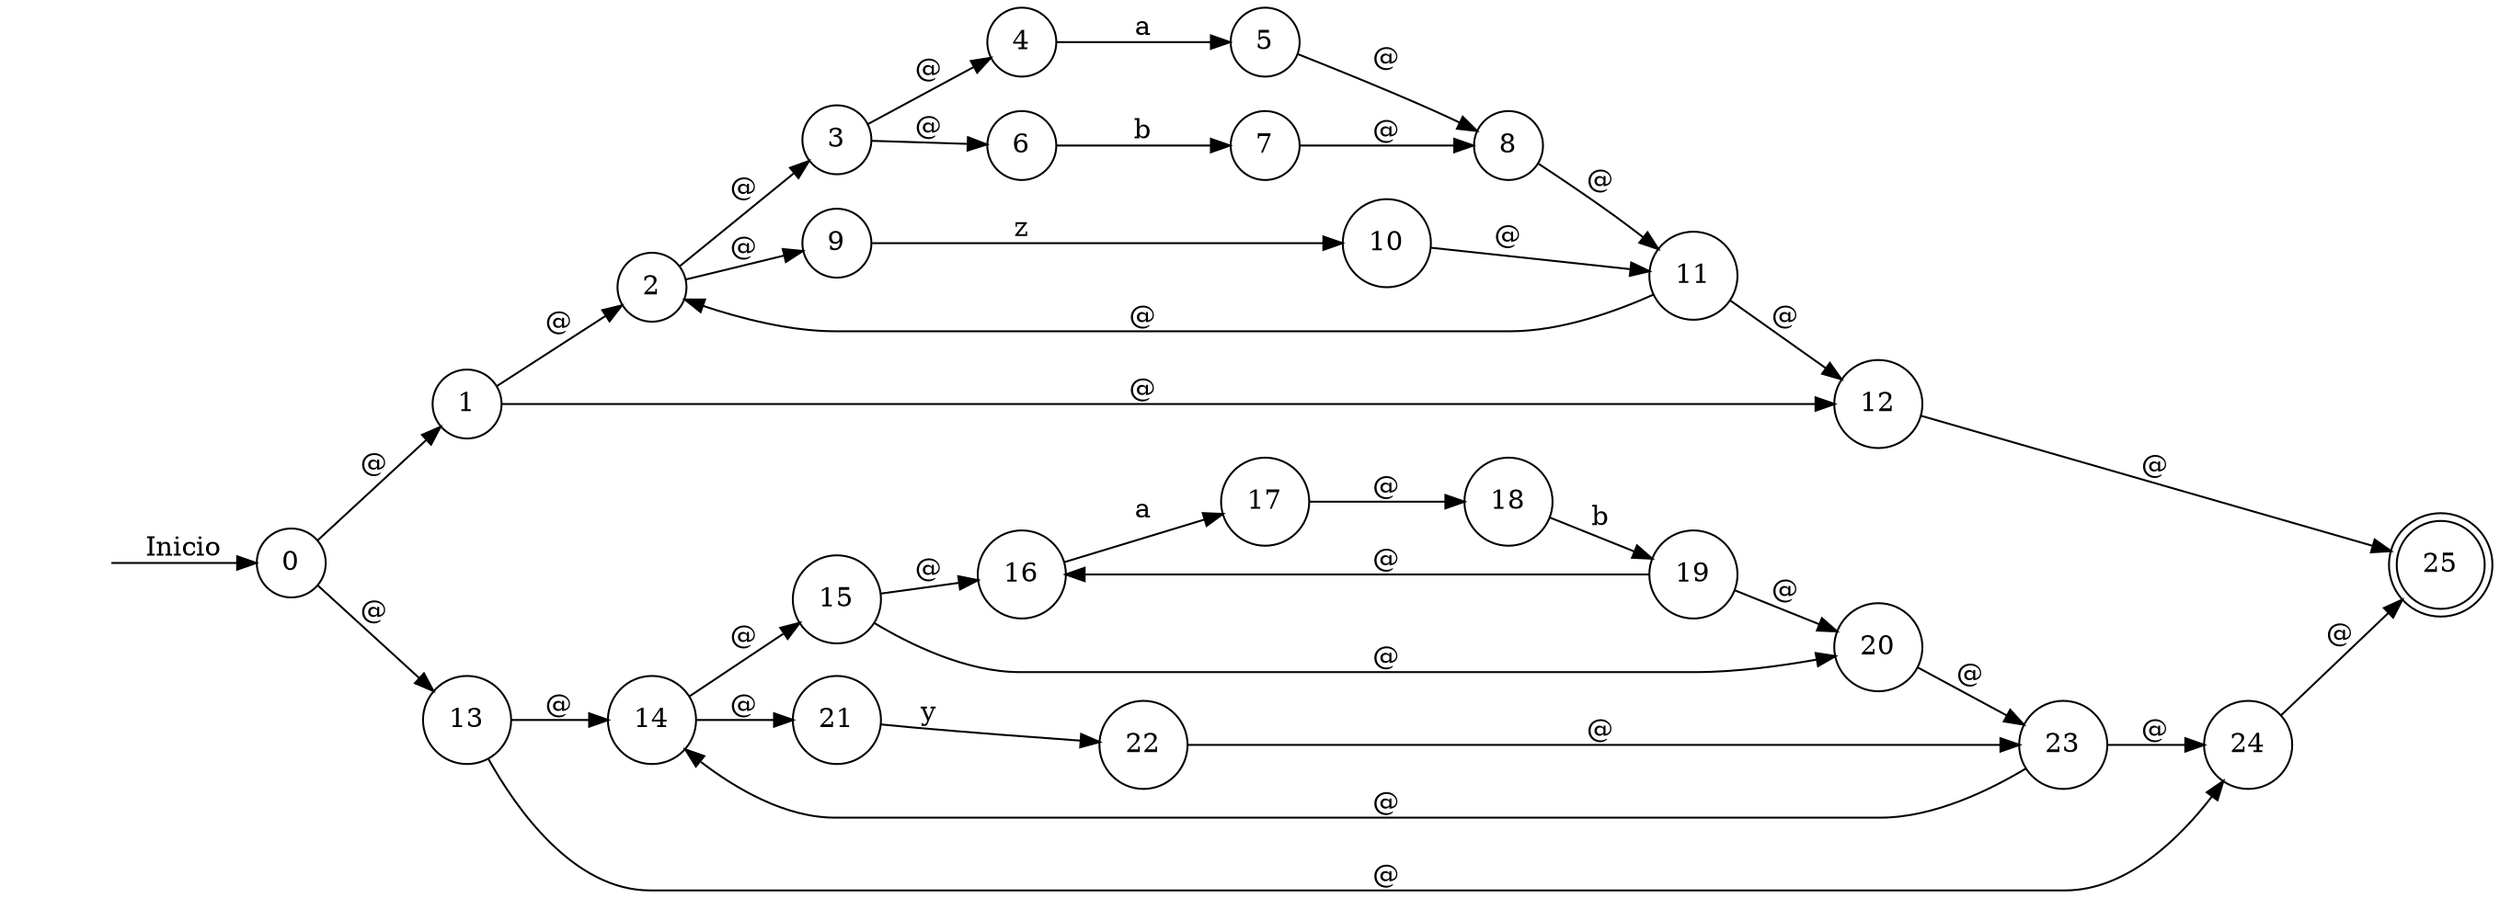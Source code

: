 digraph GraficaAFN {
rankdir=LR;
{
node [style = invisible]
INI
}
INI -> 0[label="Inicio"]

0 [ shape="circle"]
1 [ shape="circle"]
2 [ shape="circle"]
3 [ shape="circle"]
4 [ shape="circle"]
5 [ shape="circle"]
6 [ shape="circle"]
7 [ shape="circle"]
8 [ shape="circle"]
9 [ shape="circle"]
10 [ shape="circle"]
11 [ shape="circle"]
12 [ shape="circle"]
13 [ shape="circle"]
14 [ shape="circle"]
15 [ shape="circle"]
16 [ shape="circle"]
17 [ shape="circle"]
18 [ shape="circle"]
19 [ shape="circle"]
20 [ shape="circle"]
21 [ shape="circle"]
22 [ shape="circle"]
23 [ shape="circle"]
24 [ shape="circle"]
25 [ shape="doublecircle"]
25[fillcolor="#1D22E8"];
0->1[label="@"]
0->13[label="@"]
1->2[label="@"]
1->12[label="@"]
2->3[label="@"]
2->9[label="@"]
3->4[label="@"]
3->6[label="@"]
4->5[label="a"]
5->8[label="@"]
6->7[label="b"]
7->8[label="@"]
8->11[label="@"]
9->10[label="z"]
10->11[label="@"]
11->12[label="@"]
11->2[label="@"]
12->25[label="@"]
13->14[label="@"]
13->24[label="@"]
14->15[label="@"]
14->21[label="@"]
15->16[label="@"]
15->20[label="@"]
16->17[label="a"]
17->18[label="@"]
18->19[label="b"]
19->20[label="@"]
19->16[label="@"]
20->23[label="@"]
21->22[label="y"]
22->23[label="@"]
23->24[label="@"]
23->14[label="@"]
24->25[label="@"]
}
